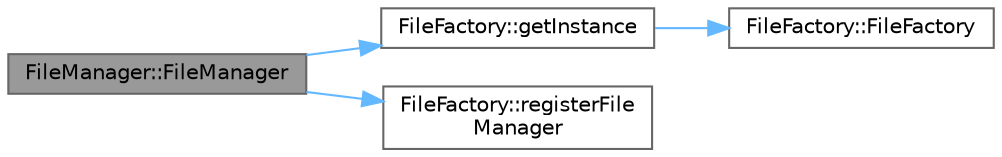 digraph "FileManager::FileManager"
{
 // INTERACTIVE_SVG=YES
 // LATEX_PDF_SIZE
  bgcolor="transparent";
  edge [fontname=Helvetica,fontsize=10,labelfontname=Helvetica,labelfontsize=10];
  node [fontname=Helvetica,fontsize=10,shape=box,height=0.2,width=0.4];
  rankdir="LR";
  Node1 [id="Node000001",label="FileManager::FileManager",height=0.2,width=0.4,color="gray40", fillcolor="grey60", style="filled", fontcolor="black",tooltip=" "];
  Node1 -> Node2 [id="edge1_Node000001_Node000002",color="steelblue1",style="solid",tooltip=" "];
  Node2 [id="Node000002",label="FileFactory::getInstance",height=0.2,width=0.4,color="grey40", fillcolor="white", style="filled",URL="$class_file_factory.html#abb61e398fd44b73c86c6551f20ae9c48",tooltip="Returns the singleton instance of the FileFactory."];
  Node2 -> Node3 [id="edge2_Node000002_Node000003",color="steelblue1",style="solid",tooltip=" "];
  Node3 [id="Node000003",label="FileFactory::FileFactory",height=0.2,width=0.4,color="grey40", fillcolor="white", style="filled",URL="$class_file_factory.html#a73165cdd39db807ca9689a997205af9e",tooltip=" "];
  Node1 -> Node4 [id="edge3_Node000001_Node000004",color="steelblue1",style="solid",tooltip=" "];
  Node4 [id="Node000004",label="FileFactory::registerFile\lManager",height=0.2,width=0.4,color="grey40", fillcolor="white", style="filled",URL="$class_file_factory.html#ad1e0814f5c1e9083bd2f5fcd8dd5bf2d",tooltip="Registers a new FileManager capable of handling specific file types."];
}
